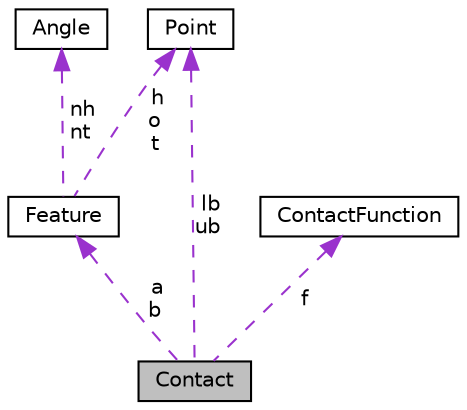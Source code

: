 digraph "Contact"
{
 // LATEX_PDF_SIZE
  edge [fontname="Helvetica",fontsize="10",labelfontname="Helvetica",labelfontsize="10"];
  node [fontname="Helvetica",fontsize="10",shape=record];
  Node1 [label="Contact",height=0.2,width=0.4,color="black", fillcolor="grey75", style="filled", fontcolor="black",tooltip=" "];
  Node2 -> Node1 [dir="back",color="darkorchid3",fontsize="10",style="dashed",label=" a\nb" ,fontname="Helvetica"];
  Node2 [label="Feature",height=0.2,width=0.4,color="black", fillcolor="white", style="filled",URL="$d7/d76/class_feature.html",tooltip=" "];
  Node3 -> Node2 [dir="back",color="darkorchid3",fontsize="10",style="dashed",label=" nh\nnt" ,fontname="Helvetica"];
  Node3 [label="Angle",height=0.2,width=0.4,color="black", fillcolor="white", style="filled",URL="$d2/d39/class_angle.html",tooltip=" "];
  Node4 -> Node2 [dir="back",color="darkorchid3",fontsize="10",style="dashed",label=" h\no\nt" ,fontname="Helvetica"];
  Node4 [label="Point",height=0.2,width=0.4,color="black", fillcolor="white", style="filled",URL="$d0/d69/class_point.html",tooltip=" "];
  Node5 -> Node1 [dir="back",color="darkorchid3",fontsize="10",style="dashed",label=" f" ,fontname="Helvetica"];
  Node5 [label="ContactFunction",height=0.2,width=0.4,color="black", fillcolor="white", style="filled",URL="$d2/d41/class_contact_function.html",tooltip=" "];
  Node4 -> Node1 [dir="back",color="darkorchid3",fontsize="10",style="dashed",label=" lb\nub" ,fontname="Helvetica"];
}
